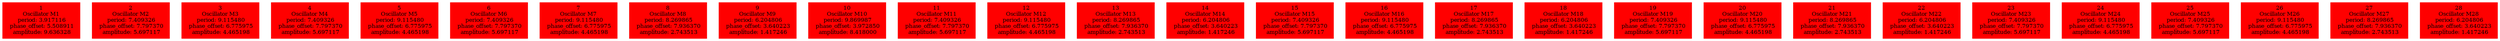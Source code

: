  digraph g{ forcelabels=true;
1 [label=<1<BR />Oscillator M1<BR /> period: 3.917116<BR /> phase_offset: 5.508911<BR /> amplitude: 9.636328>, shape=box,color=red,style=filled,fontsize=8];2 [label=<2<BR />Oscillator M2<BR /> period: 7.409326<BR /> phase_offset: 7.797370<BR /> amplitude: 5.697117>, shape=box,color=red,style=filled,fontsize=8];3 [label=<3<BR />Oscillator M3<BR /> period: 9.115480<BR /> phase_offset: 6.775975<BR /> amplitude: 4.465198>, shape=box,color=red,style=filled,fontsize=8];4 [label=<4<BR />Oscillator M4<BR /> period: 7.409326<BR /> phase_offset: 7.797370<BR /> amplitude: 5.697117>, shape=box,color=red,style=filled,fontsize=8];5 [label=<5<BR />Oscillator M5<BR /> period: 9.115480<BR /> phase_offset: 6.775975<BR /> amplitude: 4.465198>, shape=box,color=red,style=filled,fontsize=8];6 [label=<6<BR />Oscillator M6<BR /> period: 7.409326<BR /> phase_offset: 7.797370<BR /> amplitude: 5.697117>, shape=box,color=red,style=filled,fontsize=8];7 [label=<7<BR />Oscillator M7<BR /> period: 9.115480<BR /> phase_offset: 6.775975<BR /> amplitude: 4.465198>, shape=box,color=red,style=filled,fontsize=8];8 [label=<8<BR />Oscillator M8<BR /> period: 8.269865<BR /> phase_offset: 7.936370<BR /> amplitude: 2.743513>, shape=box,color=red,style=filled,fontsize=8];9 [label=<9<BR />Oscillator M9<BR /> period: 6.204806<BR /> phase_offset: 3.640223<BR /> amplitude: 1.417246>, shape=box,color=red,style=filled,fontsize=8];10 [label=<10<BR />Oscillator M10<BR /> period: 9.869987<BR /> phase_offset: 3.972850<BR /> amplitude: 8.418000>, shape=box,color=red,style=filled,fontsize=8];11 [label=<11<BR />Oscillator M11<BR /> period: 7.409326<BR /> phase_offset: 7.797370<BR /> amplitude: 5.697117>, shape=box,color=red,style=filled,fontsize=8];12 [label=<12<BR />Oscillator M12<BR /> period: 9.115480<BR /> phase_offset: 6.775975<BR /> amplitude: 4.465198>, shape=box,color=red,style=filled,fontsize=8];13 [label=<13<BR />Oscillator M13<BR /> period: 8.269865<BR /> phase_offset: 7.936370<BR /> amplitude: 2.743513>, shape=box,color=red,style=filled,fontsize=8];14 [label=<14<BR />Oscillator M14<BR /> period: 6.204806<BR /> phase_offset: 3.640223<BR /> amplitude: 1.417246>, shape=box,color=red,style=filled,fontsize=8];15 [label=<15<BR />Oscillator M15<BR /> period: 7.409326<BR /> phase_offset: 7.797370<BR /> amplitude: 5.697117>, shape=box,color=red,style=filled,fontsize=8];16 [label=<16<BR />Oscillator M16<BR /> period: 9.115480<BR /> phase_offset: 6.775975<BR /> amplitude: 4.465198>, shape=box,color=red,style=filled,fontsize=8];17 [label=<17<BR />Oscillator M17<BR /> period: 8.269865<BR /> phase_offset: 7.936370<BR /> amplitude: 2.743513>, shape=box,color=red,style=filled,fontsize=8];18 [label=<18<BR />Oscillator M18<BR /> period: 6.204806<BR /> phase_offset: 3.640223<BR /> amplitude: 1.417246>, shape=box,color=red,style=filled,fontsize=8];19 [label=<19<BR />Oscillator M19<BR /> period: 7.409326<BR /> phase_offset: 7.797370<BR /> amplitude: 5.697117>, shape=box,color=red,style=filled,fontsize=8];20 [label=<20<BR />Oscillator M20<BR /> period: 9.115480<BR /> phase_offset: 6.775975<BR /> amplitude: 4.465198>, shape=box,color=red,style=filled,fontsize=8];21 [label=<21<BR />Oscillator M21<BR /> period: 8.269865<BR /> phase_offset: 7.936370<BR /> amplitude: 2.743513>, shape=box,color=red,style=filled,fontsize=8];22 [label=<22<BR />Oscillator M22<BR /> period: 6.204806<BR /> phase_offset: 3.640223<BR /> amplitude: 1.417246>, shape=box,color=red,style=filled,fontsize=8];23 [label=<23<BR />Oscillator M23<BR /> period: 7.409326<BR /> phase_offset: 7.797370<BR /> amplitude: 5.697117>, shape=box,color=red,style=filled,fontsize=8];24 [label=<24<BR />Oscillator M24<BR /> period: 9.115480<BR /> phase_offset: 6.775975<BR /> amplitude: 4.465198>, shape=box,color=red,style=filled,fontsize=8];25 [label=<25<BR />Oscillator M25<BR /> period: 7.409326<BR /> phase_offset: 7.797370<BR /> amplitude: 5.697117>, shape=box,color=red,style=filled,fontsize=8];26 [label=<26<BR />Oscillator M26<BR /> period: 9.115480<BR /> phase_offset: 6.775975<BR /> amplitude: 4.465198>, shape=box,color=red,style=filled,fontsize=8];27 [label=<27<BR />Oscillator M27<BR /> period: 8.269865<BR /> phase_offset: 7.936370<BR /> amplitude: 2.743513>, shape=box,color=red,style=filled,fontsize=8];28 [label=<28<BR />Oscillator M28<BR /> period: 6.204806<BR /> phase_offset: 3.640223<BR /> amplitude: 1.417246>, shape=box,color=red,style=filled,fontsize=8]; }

